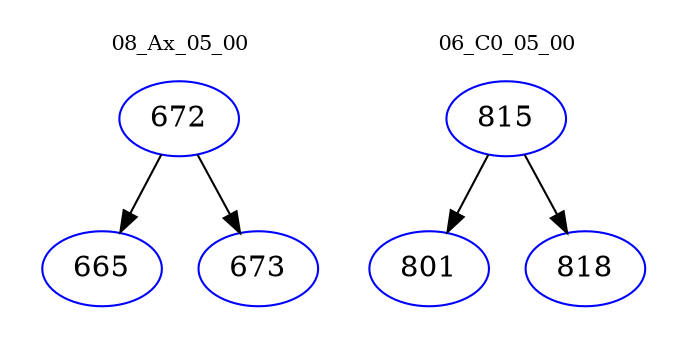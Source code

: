 digraph{
subgraph cluster_0 {
color = white
label = "08_Ax_05_00";
fontsize=10;
T0_672 [label="672", color="blue"]
T0_672 -> T0_665 [color="black"]
T0_665 [label="665", color="blue"]
T0_672 -> T0_673 [color="black"]
T0_673 [label="673", color="blue"]
}
subgraph cluster_1 {
color = white
label = "06_C0_05_00";
fontsize=10;
T1_815 [label="815", color="blue"]
T1_815 -> T1_801 [color="black"]
T1_801 [label="801", color="blue"]
T1_815 -> T1_818 [color="black"]
T1_818 [label="818", color="blue"]
}
}
